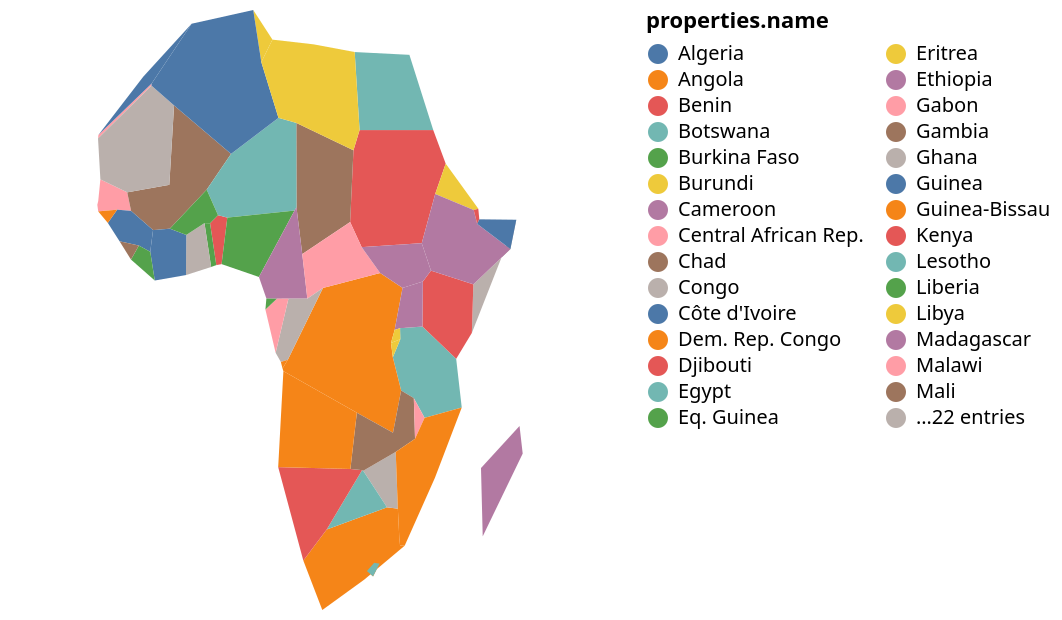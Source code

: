 {
    "background": "transparent",
    "view": {
        "fill": "transparent"
    },    
    "config": {"view": {"continuousWidth": 400, "continuousHeight": 300}},
    "data": {
      "name": "data-f811bdd03136dc17114694f57567476a",
      "format": {"feature": "data", "type": "topojson"}
    },
    "mark": "geoshape",
    "encoding": {
      "color": {
        "type": "nominal",
        "field": "properties.name",
        "legend": {"columns": 2}
      },
      "tooltip": [{"type": "nominal", "field": "properties.name"}]
    },
    "projection": {"reflectY": false, "type": "equalEarth"},
    "width": 300,
    "$schema": "https://vega.github.io/schema/vega-lite/v4.8.1.json",
    "datasets": {
      "data-f811bdd03136dc17114694f57567476a": {
        "type": "Topology",
        "objects": {
          "data": {
            "geometries": [
              {
                "id": "1",
                "type": "Polygon",
                "properties": {
                  "continent": "Africa",
                  "gdp_md_est": 150600,
                  "iso_a3": "TZA",
                  "name": "Tanzania",
                  "pop_est": 53950935
                },
                "bbox": [
                  29.339997592900346,
                  -11.720938002166735,
                  40.31659000000002,
                  -0.9500000000000001
                ],
                "arcs": [[-6, 0, -84, -82, -77, -3, -100, -140, -137]]
              },
              {
                "id": "2",
                "type": "Polygon",
                "properties": {
                  "continent": "Africa",
                  "gdp_md_est": 906.5,
                  "iso_a3": "ESH",
                  "name": "W. Sahara",
                  "pop_est": 603253
                },
                "bbox": [
                  -17.06342322434257,
                  20.999752102130827,
                  -8.665124477564191,
                  27.656425889592356
                ],
                "arcs": [[-106, -22, 1, -115]]
              },
              {
                "id": "11",
                "type": "Polygon",
                "properties": {
                  "continent": "Africa",
                  "gdp_md_est": 66010,
                  "iso_a3": "COD",
                  "name": "Dem. Rep. Congo",
                  "pop_est": 83301151
                },
                "bbox": [
                  12.182336866920252,
                  -13.257226657771831,
                  31.174149204235817,
                  5.256087754737123
                ],
                "arcs": [[2, -81, -96, 3, -93, -67, -63, -144, -138, -142, -101]]
              },
              {
                "id": "12",
                "type": "Polygon",
                "properties": {
                  "continent": "Africa",
                  "gdp_md_est": 4719,
                  "iso_a3": "SOM",
                  "name": "Somalia",
                  "pop_est": 7531386
                },
                "bbox": [
                  40.98105,
                  -1.6832500000000001,
                  51.13387,
                  12.024640000000002
                ],
                "arcs": [[-7, -126, -133, 4]]
              },
              {
                "id": "13",
                "type": "Polygon",
                "properties": {
                  "continent": "Africa",
                  "gdp_md_est": 152700,
                  "iso_a3": "KEN",
                  "name": "Kenya",
                  "pop_est": 47615739
                },
                "bbox": [33.893568969666944, -4.67677, 41.85508309264397, 5.506],
                "arcs": [[5, -139, -148, -127, 6, 7]]
              },
              {
                "id": "14",
                "type": "Polygon",
                "properties": {
                  "continent": "Africa",
                  "gdp_md_est": 176300,
                  "iso_a3": "SDN",
                  "name": "Sudan",
                  "pop_est": 37345935
                },
                "bbox": [
                  21.93680999999998,
                  8.229187933785468,
                  38.410089959473225,
                  22
                ],
                "arcs": [[-66, -10, -119, -117, 8, -112, -128, -146]]
              },
              {
                "id": "15",
                "type": "Polygon",
                "properties": {
                  "continent": "Africa",
                  "gdp_md_est": 30590,
                  "iso_a3": "TCD",
                  "name": "Chad",
                  "pop_est": 12075985
                },
                "bbox": [
                  13.540393507550789,
                  7.421924546737969,
                  23.886890000000108,
                  23.409719999999993
                ],
                "arcs": [[9, -65, -33, -27, -120]]
              },
              {
                "id": "25",
                "type": "Polygon",
                "properties": {
                  "continent": "Africa",
                  "gdp_md_est": 739100,
                  "iso_a3": "ZAF",
                  "name": "South Africa",
                  "pop_est": 54841552
                },
                "bbox": [
                  16.344976840895242,
                  -34.81916635512371,
                  32.830120477028885,
                  -22.091312758067588
                ],
                "arcs": [[-16, -14, -13, -87, -91, -86, 10], [11]]
              },
              {
                "id": "26",
                "type": "Polygon",
                "properties": {
                  "continent": "Africa",
                  "gdp_md_est": 6019,
                  "iso_a3": "LSO",
                  "name": "Lesotho",
                  "pop_est": 1958042
                },
                "bbox": [
                  26.999261915807637,
                  -30.645105889612225,
                  29.32516645683259,
                  -28.64750172293757
                ],
                "arcs": [[11]]
              },
              {
                "id": "48",
                "type": "Polygon",
                "properties": {
                  "continent": "Africa",
                  "gdp_md_est": 28330,
                  "iso_a3": "ZWE",
                  "name": "Zimbabwe",
                  "pop_est": 13805084
                },
                "bbox": [
                  25.264225701608012,
                  -22.271611830333935,
                  32.84986087416439,
                  -15.507786960515213
                ],
                "arcs": [[12, -15, -78, -88]]
              },
              {
                "id": "49",
                "type": "Polygon",
                "properties": {
                  "continent": "Africa",
                  "gdp_md_est": 35900,
                  "iso_a3": "BWA",
                  "name": "Botswana",
                  "pop_est": 2214858
                },
                "bbox": [
                  19.89545779794068,
                  -26.828542982695915,
                  29.43218834810904,
                  -17.661815687737374
                ],
                "arcs": [[13, -18, -79, 14]]
              },
              {
                "id": "50",
                "type": "Polygon",
                "properties": {
                  "continent": "Africa",
                  "gdp_md_est": 25990,
                  "iso_a3": "NAM",
                  "name": "Namibia",
                  "pop_est": 2484780
                },
                "bbox": [
                  11.734198846085121,
                  -29.04546192801728,
                  25.08444339366457,
                  -16.94134286872407
                ],
                "arcs": [[15, 16, -98, -80, 17]]
              },
              {
                "id": "51",
                "type": "Polygon",
                "properties": {
                  "continent": "Africa",
                  "gdp_md_est": 39720,
                  "iso_a3": "SEN",
                  "name": "Senegal",
                  "pop_est": 14668522
                },
                "bbox": [
                  -17.62504269049066,
                  12.332089952031057,
                  -11.467899135778524,
                  16.59826365810281
                ],
                "arcs": [[18, -24, -21, -44, -48, 19, -103]]
              },
              {
                "id": "52",
                "type": "Polygon",
                "properties": {
                  "continent": "Africa",
                  "gdp_md_est": 38090,
                  "iso_a3": "MLI",
                  "name": "Mali",
                  "pop_est": 17885245
                },
                "bbox": [
                  -12.170750291380301,
                  10.096360785355444,
                  4.2702099951438015,
                  24.974574082941
                ],
                "arcs": [[20, -23, -110, -29, -57, -41, -45]]
              },
              {
                "id": "53",
                "type": "Polygon",
                "properties": {
                  "continent": "Africa",
                  "gdp_md_est": 16710,
                  "iso_a3": "MRT",
                  "name": "Mauritania",
                  "pop_est": 3758571
                },
                "bbox": [
                  -17.06342322434257,
                  14.616834214735505,
                  -4.923337368174231,
                  27.395744126896005
                ],
                "arcs": [[21, -111, 22, 23, 24]]
              },
              {
                "id": "54",
                "type": "Polygon",
                "properties": {
                  "continent": "Africa",
                  "gdp_md_est": 24310,
                  "iso_a3": "BEN",
                  "name": "Benin",
                  "pop_est": 11038805
                },
                "bbox": [
                  0.7723356461714843,
                  6.142157701029731,
                  3.7971122575117136,
                  12.23563589115821
                ],
                "arcs": [[25, -37, -59, -28, -30]]
              },
              {
                "id": "55",
                "type": "Polygon",
                "properties": {
                  "continent": "Africa",
                  "gdp_md_est": 20150,
                  "iso_a3": "NER",
                  "name": "Niger",
                  "pop_est": 19245344
                },
                "bbox": [
                  0.29564639649510127,
                  11.660167141155968,
                  15.903246697664315,
                  23.47166840259645
                ],
                "arcs": [[26, -36, -31, 27, -58, 28, -109, -121]]
              },
              {
                "id": "56",
                "type": "Polygon",
                "properties": {
                  "continent": "Africa",
                  "gdp_md_est": 1089000,
                  "iso_a3": "NGA",
                  "name": "Nigeria",
                  "pop_est": 190632261
                },
                "bbox": [
                  2.6917016943562544,
                  4.240594183769517,
                  14.577177768622533,
                  13.865923977102227
                ],
                "arcs": [[29, 30, -35, 31]]
              },
              {
                "id": "57",
                "type": "Polygon",
                "properties": {
                  "continent": "Africa",
                  "gdp_md_est": 77240,
                  "iso_a3": "CMR",
                  "name": "Cameroon",
                  "pop_est": 24994885
                },
                "bbox": [
                  8.48881554529089,
                  1.7276726342802957,
                  16.012852410555354,
                  12.85939626713733
                ],
                "arcs": [[32, -64, -69, -71, -74, 33, 34, 35]]
              },
              {
                "id": "58",
                "type": "Polygon",
                "properties": {
                  "continent": "Africa",
                  "gdp_md_est": 11610,
                  "iso_a3": "TGO",
                  "name": "Togo",
                  "pop_est": 7965055
                },
                "bbox": [
                  -0.04978471515994442,
                  5.928837388528876,
                  1.8652405127123188,
                  11.018681748900804
                ],
                "arcs": [[36, 37, -39, -60]]
              },
              {
                "id": "59",
                "type": "Polygon",
                "properties": {
                  "continent": "Africa",
                  "gdp_md_est": 120800,
                  "iso_a3": "GHA",
                  "name": "Ghana",
                  "pop_est": 27499924
                },
                "bbox": [
                  -3.244370083011262,
                  4.710462144383371,
                  1.0601216976049272,
                  11.098340969278722
                ],
                "arcs": [[38, 39, -42, -61]]
              },
              {
                "id": "60",
                "type": "Polygon",
                "properties": {
                  "continent": "Africa",
                  "gdp_md_est": 87120,
                  "iso_a3": "CIV",
                  "name": "Côte d'Ivoire",
                  "pop_est": 24184810
                },
                "bbox": [
                  -8.60288021486862,
                  4.338288479017308,
                  -2.562189500326241,
                  10.524060777219134
                ],
                "arcs": [[40, -62, 41, 42, -51, -46]]
              },
              {
                "id": "61",
                "type": "Polygon",
                "properties": {
                  "continent": "Africa",
                  "gdp_md_est": 16080,
                  "iso_a3": "GIN",
                  "name": "Guinea",
                  "pop_est": 12413867
                },
                "bbox": [
                  -15.130311245168173,
                  7.309037380396376,
                  -7.832100389019188,
                  12.586182969610194
                ],
                "arcs": [[43, 44, 45, -53, -54, 46, -49]]
              },
              {
                "id": "62",
                "type": "Polygon",
                "properties": {
                  "continent": "Africa",
                  "gdp_md_est": 2851,
                  "iso_a3": "GNB",
                  "name": "Guinea-Bissau",
                  "pop_est": 1792338
                },
                "bbox": [
                  -16.677451951554573,
                  11.040411688679526,
                  -13.700476040084325,
                  12.628170070847347
                ],
                "arcs": [[47, 48, 49]]
              },
              {
                "id": "63",
                "type": "Polygon",
                "properties": {
                  "continent": "Africa",
                  "gdp_md_est": 3881,
                  "iso_a3": "LBR",
                  "name": "Liberia",
                  "pop_est": 4689021
                },
                "bbox": [
                  -11.438779466182055,
                  4.355755113131963,
                  -7.539715135111763,
                  8.541055202666925
                ],
                "arcs": [[50, 51, -55, 52]]
              },
              {
                "id": "64",
                "type": "Polygon",
                "properties": {
                  "continent": "Africa",
                  "gdp_md_est": 10640,
                  "iso_a3": "SLE",
                  "name": "Sierra Leone",
                  "pop_est": 6163195
                },
                "bbox": [
                  -13.246550258832515,
                  6.7859168563057475,
                  -10.23009355309128,
                  10.046983954300558
                ],
                "arcs": [[53, 54, 55]]
              },
              {
                "id": "65",
                "type": "Polygon",
                "properties": {
                  "continent": "Africa",
                  "gdp_md_est": 32990,
                  "iso_a3": "BFA",
                  "name": "Burkina Faso",
                  "pop_est": 20107509
                },
                "bbox": [
                  -5.470564947929006,
                  9.610834865757141,
                  2.177107781593776,
                  15.116157741755728
                ],
                "arcs": [[56, 57, 58, 59, 60, 61]]
              },
              {
                "id": "66",
                "type": "Polygon",
                "properties": {
                  "continent": "Africa",
                  "gdp_md_est": 3206,
                  "iso_a3": "CAF",
                  "name": "Central African Rep.",
                  "pop_est": 5625118
                },
                "bbox": [
                  14.459407179429348,
                  2.267639675298085,
                  27.37422610851749,
                  11.142395127807546
                ],
                "arcs": [[62, -70, 63, 64, 65, -145]]
              },
              {
                "id": "67",
                "type": "Polygon",
                "properties": {
                  "continent": "Africa",
                  "gdp_md_est": 30270,
                  "iso_a3": "COG",
                  "name": "Congo",
                  "pop_est": 4954674
                },
                "bbox": [
                  11.093772820691925,
                  -5.037986748884791,
                  18.45306521980993,
                  3.728196519379452
                ],
                "arcs": [[66, -95, 67, -72, 68, 69]]
              },
              {
                "id": "68",
                "type": "Polygon",
                "properties": {
                  "continent": "Africa",
                  "gdp_md_est": 35980,
                  "iso_a3": "GAB",
                  "name": "Gabon",
                  "pop_est": 1772255
                },
                "bbox": [
                  8.79799563969317,
                  -3.978826592630547,
                  14.425455763413595,
                  2.3267575138399934
                ],
                "arcs": [[70, 71, 72, -75]]
              },
              {
                "id": "69",
                "type": "Polygon",
                "properties": {
                  "continent": "Africa",
                  "gdp_md_est": 31770,
                  "iso_a3": "GNQ",
                  "name": "Eq. Guinea",
                  "pop_est": 778358
                },
                "bbox": [
                  9.305613234096256,
                  1.010119533691494,
                  11.285078973036462,
                  2.2838660750377358
                ],
                "arcs": [[73, 74, 75]]
              },
              {
                "id": "70",
                "type": "Polygon",
                "properties": {
                  "continent": "Africa",
                  "gdp_md_est": 65170,
                  "iso_a3": "ZMB",
                  "name": "Zambia",
                  "pop_est": 15972000
                },
                "bbox": [
                  21.887842644953874,
                  -17.961228936436484,
                  33.48568769708359,
                  -8.238256524288218
                ],
                "arcs": [[76, -83, -89, 77, 78, 79, -97, 80]]
              },
              {
                "id": "71",
                "type": "Polygon",
                "properties": {
                  "continent": "Africa",
                  "gdp_md_est": 21200,
                  "iso_a3": "MWI",
                  "name": "Malawi",
                  "pop_est": 19196246
                },
                "bbox": [
                  32.68816531752313,
                  -16.801299737213093,
                  35.77190473810836,
                  -9.23059905358906
                ],
                "arcs": [[81, -90, 82]]
              },
              {
                "id": "72",
                "type": "Polygon",
                "properties": {
                  "continent": "Africa",
                  "gdp_md_est": 35010,
                  "iso_a3": "MOZ",
                  "name": "Mozambique",
                  "pop_est": 26573706
                },
                "bbox": [
                  30.17948123548183,
                  -26.742191664336197,
                  40.775475294768995,
                  -10.317096042525698
                ],
                "arcs": [[83, 84, 85, -92, 86, 87, 88, 89]]
              },
              {
                "id": "73",
                "type": "Polygon",
                "properties": {
                  "continent": "Africa",
                  "gdp_md_est": 11060,
                  "iso_a3": "SWZ",
                  "name": "eSwatini",
                  "pop_est": 1467152
                },
                "bbox": [
                  30.67660851412964,
                  -27.285879408478998,
                  32.07166548028107,
                  -25.66019052500895
                ],
                "arcs": [[90, 91]]
              },
              {
                "id": "74",
                "type": "MultiPolygon",
                "properties": {
                  "continent": "Africa",
                  "gdp_md_est": 189000,
                  "iso_a3": "AGO",
                  "name": "Angola",
                  "pop_est": 29310273
                },
                "bbox": [
                  11.64009606288161,
                  -17.930636488519696,
                  24.079905226342845,
                  -4.438023369976136
                ],
                "arcs": [[[92, 93, 94]], [[95, 96, 97, 98]]]
              },
              {
                "id": "75",
                "type": "Polygon",
                "properties": {
                  "continent": "Africa",
                  "gdp_md_est": 7892,
                  "iso_a3": "BDI",
                  "name": "Burundi",
                  "pop_est": 11466756
                },
                "bbox": [
                  29.024926385216787,
                  -4.4999834122940925,
                  30.752240000000086,
                  -2.348486830254238
                ],
                "arcs": [[99, 100, -141]]
              },
              {
                "id": "78",
                "type": "Polygon",
                "properties": {
                  "continent": "Africa",
                  "gdp_md_est": 36860,
                  "iso_a3": "MDG",
                  "name": "Madagascar",
                  "pop_est": 25054161
                },
                "bbox": [
                  43.254187046081,
                  -25.60143442149309,
                  50.47653689962553,
                  -12.04055673589197
                ],
                "arcs": [[101]]
              },
              {
                "id": "80",
                "type": "Polygon",
                "properties": {
                  "continent": "Africa",
                  "gdp_md_est": 3387,
                  "iso_a3": "GMB",
                  "name": "Gambia",
                  "pop_est": 2051363
                },
                "bbox": [
                  -16.841524624081273,
                  13.130284125211332,
                  -13.844963344772408,
                  13.876491807505985
                ],
                "arcs": [[102, 103]]
              },
              {
                "id": "81",
                "type": "Polygon",
                "properties": {
                  "continent": "Africa",
                  "gdp_md_est": 130800,
                  "iso_a3": "TUN",
                  "name": "Tunisia",
                  "pop_est": 11403800
                },
                "bbox": [
                  7.524481642292244,
                  30.307556057246188,
                  11.488787469131012,
                  37.349994411766545
                ],
                "arcs": [[-108, 104, -123]]
              },
              {
                "id": "82",
                "type": "Polygon",
                "properties": {
                  "continent": "Africa",
                  "gdp_md_est": 609400,
                  "iso_a3": "DZA",
                  "name": "Algeria",
                  "pop_est": 40969443
                },
                "bbox": [
                  -8.684399786809053,
                  19.057364203360038,
                  11.999505649471613,
                  37.11838064223437
                ],
                "arcs": [[105, -114, 106, 107, -122, 108, 109, 110]]
              },
              {
                "id": "154",
                "type": "Polygon",
                "properties": {
                  "continent": "Africa",
                  "gdp_md_est": 9169,
                  "iso_a3": "ERI",
                  "name": "Eritrea",
                  "pop_est": 5918919
                },
                "bbox": [
                  36.32321999999999,
                  12.455415757695675,
                  43.08122602720016,
                  17.998307399970315
                ],
                "arcs": [[111, 112, -130, -129]]
              },
              {
                "id": "162",
                "type": "Polygon",
                "properties": {
                  "continent": "Africa",
                  "gdp_md_est": 282800,
                  "iso_a3": "MAR",
                  "name": "Morocco",
                  "pop_est": 33986655
                },
                "bbox": [
                  -17.02042843267577,
                  21.420734157796577,
                  -1.1245511539663084,
                  35.75998810479399
                ],
                "arcs": [[113, 114, 115]]
              },
              {
                "id": "163",
                "type": "Polygon",
                "properties": {
                  "continent": "Africa",
                  "gdp_md_est": 1105000,
                  "iso_a3": "EGY",
                  "name": "Egypt",
                  "pop_est": 97041072
                },
                "bbox": [24.70007, 22, 36.86622999999997, 31.58568],
                "arcs": [[116, -125, 117]]
              },
              {
                "id": "164",
                "type": "Polygon",
                "properties": {
                  "continent": "Africa",
                  "gdp_md_est": 90890,
                  "iso_a3": "LBY",
                  "name": "Libya",
                  "pop_est": 6653210
                },
                "bbox": [
                  9.319410841518163,
                  19.580470000000105,
                  25.16482,
                  33.13699575452324
                ],
                "arcs": [[118, 119, 120, 121, 122, 123, 124]]
              },
              {
                "id": "165",
                "type": "Polygon",
                "properties": {
                  "continent": "Africa",
                  "gdp_md_est": 174700,
                  "iso_a3": "ETH",
                  "name": "Ethiopia",
                  "pop_est": 105350020
                },
                "bbox": [
                  32.954180000000065,
                  3.42206,
                  47.78942,
                  14.959430000000168
                ],
                "arcs": [[125, 126, -147, 127, 128, -132, -134]]
              },
              {
                "id": "166",
                "type": "Polygon",
                "properties": {
                  "continent": "Africa",
                  "gdp_md_est": 3345,
                  "iso_a3": "DJI",
                  "name": "Djibouti",
                  "pop_est": 865267
                },
                "bbox": [
                  41.66176000000013,
                  10.92687856693442,
                  43.31785241066467,
                  12.699638576707116
                ],
                "arcs": [[129, 130, -135, 131]]
              },
              {
                "id": "167",
                "type": "Polygon",
                "properties": {
                  "continent": "Africa",
                  "gdp_md_est": 12250,
                  "iso_a3": "-99",
                  "name": "Somaliland",
                  "pop_est": 3500000
                },
                "bbox": [
                  42.55875999999995,
                  7.99688000000009,
                  48.94820641459347,
                  11.462039699748857
                ],
                "arcs": [[132, 133, 134, 135]]
              },
              {
                "id": "168",
                "type": "Polygon",
                "properties": {
                  "continent": "Africa",
                  "gdp_md_est": 84930,
                  "iso_a3": "UGA",
                  "name": "Uganda",
                  "pop_est": 39570125
                },
                "bbox": [
                  29.579466180140884,
                  -1.4433224422297855,
                  35.03599,
                  4.249884947362048
                ],
                "arcs": [[136, -143, 137, -149, 138]]
              },
              {
                "id": "169",
                "type": "Polygon",
                "properties": {
                  "continent": "Africa",
                  "gdp_md_est": 21970,
                  "iso_a3": "RWA",
                  "name": "Rwanda",
                  "pop_est": 11901484
                },
                "bbox": [
                  29.024926385216787,
                  -2.917857761246097,
                  30.816134881317712,
                  -1.1346591121504161
                ],
                "arcs": [[139, 140, 141, 142]]
              },
              {
                "id": "176",
                "type": "Polygon",
                "properties": {
                  "continent": "Africa",
                  "gdp_md_est": 20880,
                  "iso_a3": "SSD",
                  "name": "S. Sudan",
                  "pop_est": 13026129
                },
                "bbox": [
                  23.886979580860668,
                  3.5091716042224625,
                  35.29800711823298,
                  12.248007757149992
                ],
                "arcs": [[143, 144, 145, 146, 147, 148]]
              }
            ],
            "type": "GeometryCollection"
          }
        },
        "bbox": [
          -17.62504269049066,
          -34.81916635512371,
          51.13387,
          37.349994411766545
        ],
        "transform": {
          "scale": [0.00006875898144947212, 0.0000721692329361232],
          "translate": [-17.62504269049066, -34.81916635512371]
        },
        "arcs": [
          [[826470, 417663], [16207, -78154]],
          [[8168, 773445], [625, 5855]],
          [[683039, 420112], [20361, -53208]],
          [[435543, 397941], [-2038, 4297]],
          [[968212, 640575], [-107086, -181433]],
          [[826470, 417663], [-77059, 51639]],
          [[865052, 536767], [-3926, -77625]],
          [[861126, 459142], [-34656, -41479]],
          [[792497, 787305], [22453, -55449]],
          [[603015, 753779], [-14158, -116921]],
          [[733797, 111917], [-185559, -111584], [-54193, 86165]],
          [
            [677778, 81247],
            [-12669, -22033],
            [-16113, 9281],
            [15635, 14195],
            [13147, -1443]
          ],
          [[709965, 174141], [-25586, 2220]],
          [[684379, 176361], [-138693, -37086]],
          [[623762, 236702], [60617, -60341]],
          [[545686, 139275], [-51641, -52777]],
          [[494045, 86498], [-67057, 156227]],
          [[621148, 237738], [-75462, -98463]],
          [[13254, 670842], [3645, 35196]],
          [[13781, 654074], [-2386, 10621]],
          [[88877, 654880], [-9552, 30121]],
          [[8168, 773445], [121861, 88625]],
          [[184728, 828521], [-8936, -131259], [-96467, -12261]],
          [[79325, 685001], [-62426, 21037]],
          [[16899, 706038], [-8731, 67407]],
          [[295478, 569190], [-12020, -1617]],
          [[472321, 799262], [-5170, -138613]],
          [[308850, 644033], [-21186, 3879]],
          [[261783, 689325], [56611, 58562]],
          [[295478, 569190], [13372, 74843]],
          [[308850, 644033], [153728, 11410]],
          [[379955, 548588], [-84477, 20602]],
          [[467151, 660649], [11397, -75343]],
          [[396664, 514111], [-16709, 34477]],
          [[379955, 548588], [82623, 106855]],
          [[462578, 655443], [4573, 5206]],
          [[269414, 634848], [14044, -67275]],
          [[283458, 567573], [-11709, -2956]],
          [[256677, 635144], [15072, -70527]],
          [[271749, 564617], [-56956, -12946]],
          [[139547, 623891], [38185, 2275]],
          [[215209, 616075], [-416, -64404]],
          [[214793, 551671], [-70624, -8729]],
          [[57077, 656864], [31800, -1984]],
          [[88877, 654880], [50670, -30989]],
          [[139547, 623891], [-5954, -34925]],
          [[63679, 605829], [-27397, 29616]],
          [[13781, 654074], [43296, 2790]],
          [[57077, 656864], [-20795, -21419]],
          [[36282, 635445], [-22501, 18629]],
          [[133593, 588966], [10576, -46024]],
          [[144169, 542942], [-54199, 33551]],
          [[107549, 598945], [26044, -9979]],
          [[63679, 605829], [43870, -6884]],
          [[107549, 598945], [-17579, -22452]],
          [[89970, 576493], [-26291, 29336]],
          [[177732, 626166], [84051, 63159]],
          [[261783, 689325], [25881, -41413]],
          [[287664, 647912], [-18250, -13064]],
          [[269414, 634848], [-12737, 296]],
          [[256677, 635144], [-41468, -19069]],
          [[215209, 616075], [-37477, 10091]],
          [[654449, 554989], [-129745, -23966]],
          [[489215, 513887], [-10667, 71419]],
          [[478548, 585306], [110309, 51552]],
          [[588857, 636858], [24771, -40366]],
          [[524704, 531023], [-79372, -114806]],
          [[429617, 412658], [-11943, 14676]],
          [[446500, 513879], [42715, 8]],
          [[489215, 513887], [35489, 17136]],
          [[420330, 513795], [26170, 84]],
          [[446500, 513879], [-28826, -86545]],
          [[417674, 427334], [-23283, 69128]],
          [[396664, 514111], [23666, -316]],
          [[420330, 513795], [-25939, -17333]],
          [[394391, 496462], [2273, 17649]],
          [[703400, 366904], [29369, -12341]],
          [[696626, 267585], [-72864, -30883]],
          [[623762, 236702], [-2614, 1036]],
          [[621148, 237738], [-27188, 1922]],
          [[604099, 331060], [84170, -32291], [15131, 68135]],
          [[732769, 354563], [26187, -31723]],
          [[739381, 288867], [-6612, 65696]],
          [[758956, 322840], [83721, 16669]],
          [[842677, 339509], [-108880, -227592]],
          [[733797, 111917], [-11030, 116]],
          [[719365, 124372], [-9400, 49769]],
          [[709965, 174141], [-13339, 93444]],
          [[696626, 267585], [42755, 21282]],
          [[739381, 288867], [19575, 33973]],
          [[722767, 112033], [-3402, 12339]],
          [[719365, 124372], [3402, -12339]],
          [[445332, 416217], [-11827, -13979]],
          [[433505, 402238], [-3888, 10420]],
          [[429617, 412658], [15715, 3559]],
          [[435543, 397941], [168556, -66881]],
          [[604099, 331060], [-10139, -91400]],
          [[593960, 239660], [-166972, 3065]],
          [[426988, 242725], [8555, 155216]],
          [[699468, 449018], [-16429, -28906]],
          [[683039, 420112], [-4583, 23012]],
          [
            [976870, 309680],
            [12123, -44843],
            [-72247, -137113],
            [-21036, 113504],
            [81160, 68452]
          ],
          [[13254, 670842], [-1859, -6147]],
          [[11395, 664695], [1859, 6147]],
          [[378802, 994407], [44617, -52785]],
          [[130029, 862070], [273, 3612]],
          [[224773, 969770], [154029, 24637]],
          [[378802, 994407], [15433, -91990]],
          [[430846, 807696], [-112452, -59809]],
          [[318394, 747887], [-133666, 80634]],
          [[184728, 828521], [-54699, 33549]],
          [[786145, 682303], [28805, 49553]],
          [[814950, 731856], [67935, -73420]],
          [[224773, 969770], [-94471, -104088]],
          [[130302, 865682], [-121509, -86382]],
          [[8793, 779300], [215980, 190470]],
          [[792497, 787305], [-172577, 0]],
          [[622317, 919898], [132355, -4847], [37825, -127746]],
          [[619920, 787305], [-16905, -33526]],
          [[603015, 753779], [-130694, 45483]],
          [[472321, 799262], [-41475, 8434]],
          [[430846, 807696], [-36611, 94721]],
          [[394235, 902417], [29184, 39205]],
          [[423419, 941622], [198898, -21724]],
          [[622317, 919898], [-2397, -132593]],
          [[951359, 593358], [-86307, -56591]],
          [[865052, 536767], [-95363, 21991]],
          [[750448, 602802], [35697, 79501]],
          [[786145, 682303], [86128, -26048]],
          [[872273, 656255], [10612, 2181]],
          [[882885, 658436], [932, -17149]],
          [[878458, 633872], [-6185, 22383]],
          [[968212, 640575], [-16853, -47217]],
          [[951359, 593358], [-72901, 40514]],
          [[878458, 633872], [5359, 7415]],
          [[883817, 641287], [84395, -712]],
          [[749411, 469302], [-50678, -2559]],
          [[686521, 463880], [18244, 67210]],
          [[750884, 541353], [-1473, -72051]],
          [[698733, 466743], [735, -17725]],
          [[699468, 449018], [-21012, -5894]],
          [[678456, 443124], [8065, 20756]],
          [[686521, 463880], [12212, 2863]],
          [[704765, 531090], [-50316, 23899]],
          [[654449, 554989], [-40821, 41503]],
          [[613628, 596492], [136820, 6310]],
          [[750448, 602802], [19241, -44044]],
          [[769689, 558758], [-18805, -17405]],
          [[750884, 541353], [-46119, -10263]]
        ]
      }
    }
  }